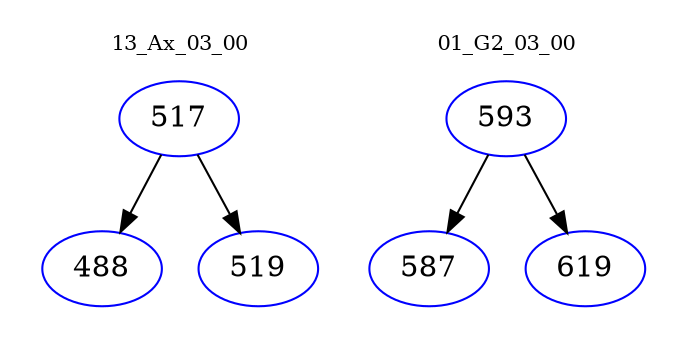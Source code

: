 digraph{
subgraph cluster_0 {
color = white
label = "13_Ax_03_00";
fontsize=10;
T0_517 [label="517", color="blue"]
T0_517 -> T0_488 [color="black"]
T0_488 [label="488", color="blue"]
T0_517 -> T0_519 [color="black"]
T0_519 [label="519", color="blue"]
}
subgraph cluster_1 {
color = white
label = "01_G2_03_00";
fontsize=10;
T1_593 [label="593", color="blue"]
T1_593 -> T1_587 [color="black"]
T1_587 [label="587", color="blue"]
T1_593 -> T1_619 [color="black"]
T1_619 [label="619", color="blue"]
}
}
